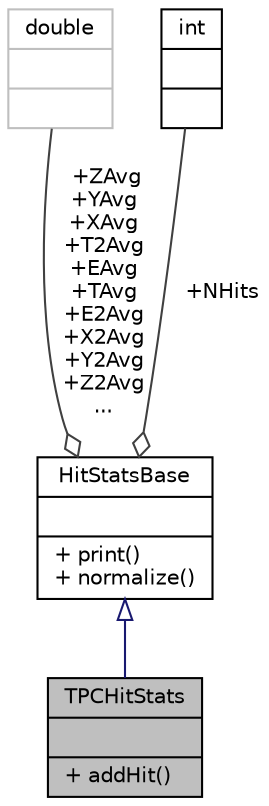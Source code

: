 digraph "TPCHitStats"
{
 // INTERACTIVE_SVG=YES
  bgcolor="transparent";
  edge [fontname="Helvetica",fontsize="10",labelfontname="Helvetica",labelfontsize="10"];
  node [fontname="Helvetica",fontsize="10",shape=record];
  Node1 [label="{TPCHitStats\n||+ addHit()\l}",height=0.2,width=0.4,color="black", fillcolor="grey75", style="filled" fontcolor="black"];
  Node2 -> Node1 [dir="back",color="midnightblue",fontsize="10",style="solid",arrowtail="onormal",fontname="Helvetica"];
  Node2 [label="{HitStatsBase\n||+ print()\l+ normalize()\l}",height=0.2,width=0.4,color="black",URL="$d9/dc9/structHitStatsBase.html"];
  Node3 -> Node2 [color="grey25",fontsize="10",style="solid",label=" +ZAvg\n+YAvg\n+XAvg\n+T2Avg\n+EAvg\n+TAvg\n+E2Avg\n+X2Avg\n+Y2Avg\n+Z2Avg\n..." ,arrowhead="odiamond",fontname="Helvetica"];
  Node3 [label="{double\n||}",height=0.2,width=0.4,color="grey75"];
  Node4 -> Node2 [color="grey25",fontsize="10",style="solid",label=" +NHits" ,arrowhead="odiamond",fontname="Helvetica"];
  Node4 [label="{int\n||}",height=0.2,width=0.4,color="black",URL="$d1/da0/classint.html"];
}
